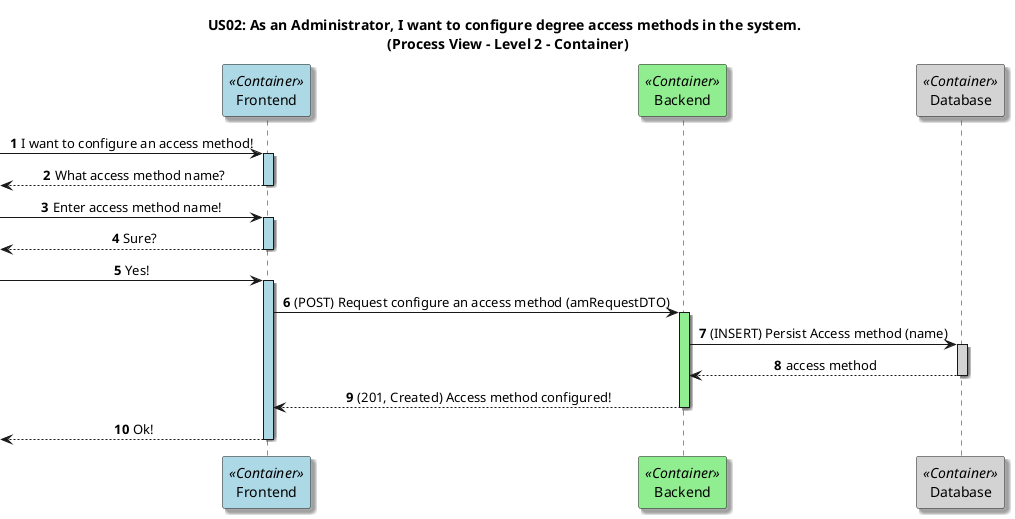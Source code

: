 @startuml
title US02: As an Administrator, I want to configure degree access methods in the system. \n (Process View - Level 2 - Container)

skinparam defaultTextAlignment center
skinparam shadowing true

autonumber


participant "Frontend" as FE <<Container>> #LightBlue
participant "Backend" as BE <<Container>> #LightGreen
participant "Database" as DB <<Container>> #LightGray

' Início do processo
-> FE: I want to configure an access method!
activate FE #LightBlue

<-- FE: What access method name?
deactivate FE

-> FE: Enter access method name!
activate FE #LightBlue

<-- FE: Sure?
deactivate FE

-> FE: Yes!
activate FE #LightBlue

FE -> BE: (POST) Request configure an access method (amRequestDTO)
activate BE #LightGreen

BE -> DB: (INSERT) Persist Access method (name)
activate DB #LightGray
DB --> BE: access method
deactivate DB

BE --> FE: (201, Created) Access method configured!
deactivate BE

<-- FE: Ok!
deactivate FE

@enduml
